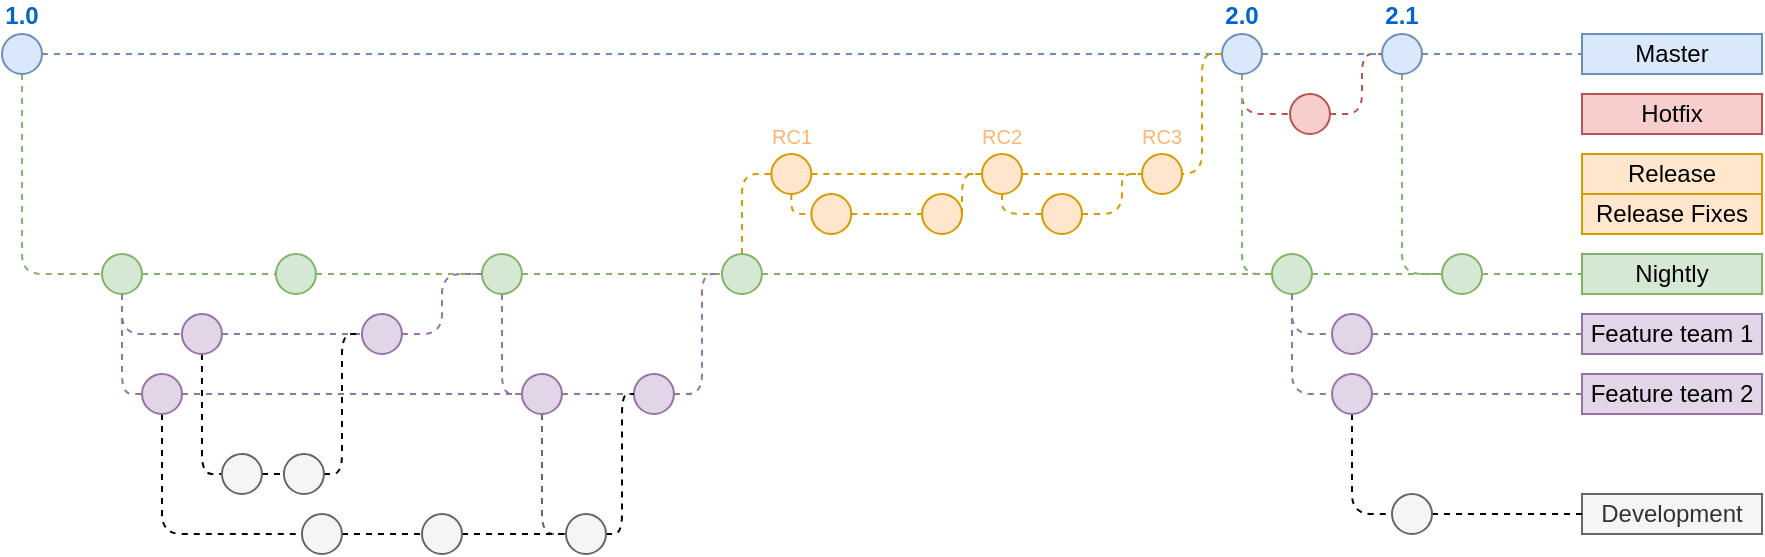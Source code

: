 <mxfile version="22.0.8" type="github">
  <diagram id="yPxyJZ8AM_hMuL3Unpa9" name="gitflow">
    <mxGraphModel dx="1794" dy="1084" grid="1" gridSize="10" guides="1" tooltips="1" connect="1" arrows="1" fold="1" page="1" pageScale="1" pageWidth="850" pageHeight="1100" math="0" shadow="0">
      <root>
        <mxCell id="0" />
        <mxCell id="1" parent="0" />
        <mxCell id="3" value="" style="endArrow=none;dashed=1;html=1;fillColor=#dae8fc;strokeColor=#6c8ebf;" parent="1" source="12" target="7" edge="1">
          <mxGeometry width="50" height="50" relative="1" as="geometry">
            <mxPoint x="40" y="70" as="sourcePoint" />
            <mxPoint x="720" y="70" as="targetPoint" />
          </mxGeometry>
        </mxCell>
        <mxCell id="22" style="edgeStyle=orthogonalEdgeStyle;rounded=1;orthogonalLoop=1;jettySize=auto;html=1;dashed=1;endArrow=none;endFill=0;fillColor=#d5e8d4;strokeColor=#82b366;" parent="1" source="4" target="21" edge="1">
          <mxGeometry relative="1" as="geometry">
            <Array as="points">
              <mxPoint x="40" y="180" />
            </Array>
          </mxGeometry>
        </mxCell>
        <mxCell id="4" value="1.0" style="ellipse;whiteSpace=wrap;html=1;aspect=fixed;fillColor=#dae8fc;strokeColor=#6c8ebf;fontStyle=1;labelPosition=center;verticalLabelPosition=top;align=center;verticalAlign=bottom;fontColor=#0066CC;" parent="1" vertex="1">
          <mxGeometry x="30" y="60" width="20" height="20" as="geometry" />
        </mxCell>
        <mxCell id="7" value="Master" style="text;html=1;strokeColor=#6c8ebf;fillColor=#dae8fc;align=center;verticalAlign=middle;whiteSpace=wrap;rounded=0;" parent="1" vertex="1">
          <mxGeometry x="820" y="60" width="90" height="20" as="geometry" />
        </mxCell>
        <mxCell id="8" value="" style="endArrow=none;dashed=1;html=1;fillColor=#f8cecc;strokeColor=#b85450;entryX=0;entryY=0.5;entryDx=0;entryDy=0;endFill=0;" parent="1" source="9" target="12" edge="1">
          <mxGeometry width="50" height="50" relative="1" as="geometry">
            <mxPoint x="40" y="150" as="sourcePoint" />
            <mxPoint x="600" y="122" as="targetPoint" />
            <Array as="points">
              <mxPoint x="710" y="100" />
              <mxPoint x="710" y="70" />
            </Array>
          </mxGeometry>
        </mxCell>
        <mxCell id="93" style="edgeStyle=orthogonalEdgeStyle;rounded=1;orthogonalLoop=1;jettySize=auto;html=1;dashed=1;endArrow=none;endFill=0;fontSize=12;fontColor=#FFB570;fillColor=#d5e8d4;strokeColor=#82b366;entryX=0;entryY=0.5;entryDx=0;entryDy=0;exitX=0.5;exitY=1;exitDx=0;exitDy=0;" parent="1" source="12" target="78" edge="1">
          <mxGeometry relative="1" as="geometry">
            <Array as="points">
              <mxPoint x="730" y="180" />
            </Array>
          </mxGeometry>
        </mxCell>
        <mxCell id="9" value="" style="ellipse;whiteSpace=wrap;html=1;aspect=fixed;fillColor=#f8cecc;strokeColor=#b85450;" parent="1" vertex="1">
          <mxGeometry x="674" y="90" width="20" height="20" as="geometry" />
        </mxCell>
        <mxCell id="12" value="2.1" style="ellipse;whiteSpace=wrap;html=1;aspect=fixed;fillColor=#dae8fc;strokeColor=#6c8ebf;fontStyle=1;labelPosition=center;verticalLabelPosition=top;align=center;verticalAlign=bottom;fontColor=#0066CC;" parent="1" vertex="1">
          <mxGeometry x="720" y="60" width="20" height="20" as="geometry" />
        </mxCell>
        <mxCell id="13" value="" style="endArrow=none;dashed=1;html=1;fillColor=#dae8fc;strokeColor=#6c8ebf;" parent="1" source="6" target="12" edge="1">
          <mxGeometry width="50" height="50" relative="1" as="geometry">
            <mxPoint x="50" y="70" as="sourcePoint" />
            <mxPoint x="700" y="70" as="targetPoint" />
          </mxGeometry>
        </mxCell>
        <mxCell id="19" style="edgeStyle=orthogonalEdgeStyle;rounded=1;orthogonalLoop=1;jettySize=auto;html=1;fillColor=#f8cecc;strokeColor=#b85450;dashed=1;endArrow=none;endFill=0;" parent="1" source="6" target="9" edge="1">
          <mxGeometry relative="1" as="geometry">
            <Array as="points">
              <mxPoint x="650" y="100" />
            </Array>
          </mxGeometry>
        </mxCell>
        <mxCell id="20" value="Hotfix" style="text;html=1;strokeColor=#b85450;fillColor=#f8cecc;align=center;verticalAlign=middle;whiteSpace=wrap;rounded=0;" parent="1" vertex="1">
          <mxGeometry x="820" y="90" width="90" height="20" as="geometry" />
        </mxCell>
        <mxCell id="23" style="edgeStyle=orthogonalEdgeStyle;rounded=1;orthogonalLoop=1;jettySize=auto;html=1;dashed=1;endArrow=none;endFill=0;fillColor=#d5e8d4;strokeColor=#82b366;" parent="1" source="78" target="24" edge="1">
          <mxGeometry relative="1" as="geometry">
            <mxPoint x="700" y="180" as="targetPoint" />
          </mxGeometry>
        </mxCell>
        <mxCell id="73" style="edgeStyle=orthogonalEdgeStyle;rounded=1;orthogonalLoop=1;jettySize=auto;html=1;dashed=1;endArrow=none;endFill=0;fontSize=10;fontColor=#FFB570;fillColor=#e1d5e7;strokeColor=#9673a6;" parent="1" source="21" target="51" edge="1">
          <mxGeometry relative="1" as="geometry">
            <Array as="points">
              <mxPoint x="90" y="190" />
            </Array>
          </mxGeometry>
        </mxCell>
        <mxCell id="172" style="edgeStyle=orthogonalEdgeStyle;rounded=1;orthogonalLoop=1;jettySize=auto;html=1;dashed=1;endArrow=none;endFill=0;fontSize=12;fontColor=#FFB570;fillColor=#e1d5e7;strokeColor=#9673a6;" parent="1" source="21" target="63" edge="1">
          <mxGeometry relative="1" as="geometry">
            <Array as="points">
              <mxPoint x="90" y="240" />
            </Array>
          </mxGeometry>
        </mxCell>
        <mxCell id="21" value="" style="ellipse;whiteSpace=wrap;html=1;aspect=fixed;fillColor=#d5e8d4;strokeColor=#82b366;" parent="1" vertex="1">
          <mxGeometry x="80" y="170" width="20" height="20" as="geometry" />
        </mxCell>
        <mxCell id="24" value="Nightly" style="text;html=1;strokeColor=#82b366;fillColor=#d5e8d4;align=center;verticalAlign=middle;whiteSpace=wrap;rounded=0;" parent="1" vertex="1">
          <mxGeometry x="820" y="170" width="90" height="20" as="geometry" />
        </mxCell>
        <mxCell id="25" value="" style="ellipse;whiteSpace=wrap;html=1;aspect=fixed;fillColor=#d5e8d4;strokeColor=#82b366;" parent="1" vertex="1">
          <mxGeometry x="166.97" y="170" width="20" height="20" as="geometry" />
        </mxCell>
        <mxCell id="26" style="edgeStyle=orthogonalEdgeStyle;rounded=1;orthogonalLoop=1;jettySize=auto;html=1;dashed=1;endArrow=none;endFill=0;fillColor=#d5e8d4;strokeColor=#82b366;" parent="1" source="21" target="25" edge="1">
          <mxGeometry relative="1" as="geometry">
            <mxPoint x="680" y="180" as="targetPoint" />
            <mxPoint x="110" y="180" as="sourcePoint" />
          </mxGeometry>
        </mxCell>
        <mxCell id="114" style="edgeStyle=orthogonalEdgeStyle;rounded=1;orthogonalLoop=1;jettySize=auto;html=1;dashed=1;endArrow=none;endFill=0;fontSize=12;fontColor=#FFB570;fillColor=#e1d5e7;strokeColor=#9673a6;entryX=0;entryY=0.5;entryDx=0;entryDy=0;" parent="1" source="27" target="65" edge="1">
          <mxGeometry relative="1" as="geometry">
            <Array as="points">
              <mxPoint x="280" y="240" />
            </Array>
          </mxGeometry>
        </mxCell>
        <mxCell id="27" value="" style="ellipse;whiteSpace=wrap;html=1;aspect=fixed;fillColor=#d5e8d4;strokeColor=#82b366;" parent="1" vertex="1">
          <mxGeometry x="269.97" y="170" width="20" height="20" as="geometry" />
        </mxCell>
        <mxCell id="28" style="edgeStyle=orthogonalEdgeStyle;rounded=1;orthogonalLoop=1;jettySize=auto;html=1;dashed=1;endArrow=none;endFill=0;fillColor=#d5e8d4;strokeColor=#82b366;" parent="1" source="25" target="27" edge="1">
          <mxGeometry relative="1" as="geometry">
            <mxPoint x="680" y="180" as="targetPoint" />
            <mxPoint x="240" y="180" as="sourcePoint" />
          </mxGeometry>
        </mxCell>
        <mxCell id="44" style="edgeStyle=orthogonalEdgeStyle;rounded=1;orthogonalLoop=1;jettySize=auto;html=1;dashed=1;endArrow=none;endFill=0;fontSize=10;fontColor=#FFB570;fillColor=#ffe6cc;strokeColor=#d79b00;" parent="1" source="29" target="39" edge="1">
          <mxGeometry relative="1" as="geometry">
            <Array as="points">
              <mxPoint x="400" y="130" />
            </Array>
          </mxGeometry>
        </mxCell>
        <mxCell id="29" value="" style="ellipse;whiteSpace=wrap;html=1;aspect=fixed;fillColor=#d5e8d4;strokeColor=#82b366;" parent="1" vertex="1">
          <mxGeometry x="389.97" y="170" width="20" height="20" as="geometry" />
        </mxCell>
        <mxCell id="30" style="edgeStyle=orthogonalEdgeStyle;rounded=1;orthogonalLoop=1;jettySize=auto;html=1;dashed=1;endArrow=none;endFill=0;fillColor=#d5e8d4;strokeColor=#82b366;" parent="1" source="27" target="29" edge="1">
          <mxGeometry relative="1" as="geometry">
            <mxPoint x="680" y="180" as="targetPoint" />
            <mxPoint x="370" y="180" as="sourcePoint" />
          </mxGeometry>
        </mxCell>
        <mxCell id="177" style="edgeStyle=orthogonalEdgeStyle;rounded=1;orthogonalLoop=1;jettySize=auto;html=1;entryX=0;entryY=0.5;entryDx=0;entryDy=0;dashed=1;fillColor=#d5e8d4;strokeColor=#82b366;endArrow=none;endFill=0;" parent="1" source="6" target="92" edge="1">
          <mxGeometry relative="1" as="geometry">
            <Array as="points">
              <mxPoint x="650" y="180" />
            </Array>
          </mxGeometry>
        </mxCell>
        <mxCell id="6" value="2.0" style="ellipse;whiteSpace=wrap;html=1;aspect=fixed;fillColor=#dae8fc;strokeColor=#6c8ebf;fontStyle=1;labelPosition=center;verticalLabelPosition=top;align=center;verticalAlign=bottom;fontColor=#0066CC;" parent="1" vertex="1">
          <mxGeometry x="640" y="60" width="20" height="20" as="geometry" />
        </mxCell>
        <mxCell id="35" value="" style="endArrow=none;dashed=1;html=1;fillColor=#dae8fc;strokeColor=#6c8ebf;" parent="1" source="4" target="6" edge="1">
          <mxGeometry width="50" height="50" relative="1" as="geometry">
            <mxPoint x="50.0" y="70" as="sourcePoint" />
            <mxPoint x="690" y="70" as="targetPoint" />
            <Array as="points" />
          </mxGeometry>
        </mxCell>
        <mxCell id="43" style="edgeStyle=orthogonalEdgeStyle;rounded=1;orthogonalLoop=1;jettySize=auto;html=1;dashed=1;endArrow=none;endFill=0;fontSize=10;fontColor=#FFB570;fillColor=#ffe6cc;strokeColor=#d79b00;" parent="1" source="36" target="6" edge="1">
          <mxGeometry relative="1" as="geometry">
            <Array as="points">
              <mxPoint x="630" y="130" />
              <mxPoint x="630" y="70" />
            </Array>
          </mxGeometry>
        </mxCell>
        <mxCell id="162" style="edgeStyle=orthogonalEdgeStyle;rounded=1;orthogonalLoop=1;jettySize=auto;html=1;dashed=1;endArrow=none;endFill=0;fontSize=12;fontColor=#FFB570;entryX=0;entryY=0.5;entryDx=0;entryDy=0;fillColor=#ffe6cc;strokeColor=#d79b00;" parent="1" source="36" target="159" edge="1">
          <mxGeometry relative="1" as="geometry">
            <Array as="points">
              <mxPoint x="530" y="150" />
            </Array>
          </mxGeometry>
        </mxCell>
        <mxCell id="36" value="RC2" style="ellipse;whiteSpace=wrap;html=1;aspect=fixed;fontSize=10;labelPosition=center;verticalLabelPosition=top;align=center;verticalAlign=bottom;fillColor=#ffe6cc;strokeColor=#d79b00;fontColor=#FFB570;" parent="1" vertex="1">
          <mxGeometry x="520" y="120" width="20" height="20" as="geometry" />
        </mxCell>
        <mxCell id="41" style="edgeStyle=orthogonalEdgeStyle;rounded=1;orthogonalLoop=1;jettySize=auto;html=1;dashed=1;endArrow=none;endFill=0;fontSize=10;fontColor=#FFB570;fillColor=#ffe6cc;strokeColor=#d79b00;" parent="1" source="39" target="36" edge="1">
          <mxGeometry relative="1" as="geometry" />
        </mxCell>
        <mxCell id="39" value="RC1" style="ellipse;whiteSpace=wrap;html=1;aspect=fixed;fontSize=10;labelPosition=center;verticalLabelPosition=top;align=center;verticalAlign=bottom;fillColor=#ffe6cc;strokeColor=#d79b00;fontColor=#FFB570;" parent="1" vertex="1">
          <mxGeometry x="414.66" y="120" width="20" height="20" as="geometry" />
        </mxCell>
        <mxCell id="42" value="Release" style="text;html=1;strokeColor=#d79b00;fillColor=#ffe6cc;align=center;verticalAlign=middle;whiteSpace=wrap;rounded=0;fontSize=12;" parent="1" vertex="1">
          <mxGeometry x="820" y="120" width="90" height="20" as="geometry" />
        </mxCell>
        <mxCell id="74" style="edgeStyle=orthogonalEdgeStyle;rounded=1;orthogonalLoop=1;jettySize=auto;html=1;dashed=1;endArrow=none;endFill=0;fontSize=10;fontColor=#FFB570;fillColor=#e1d5e7;strokeColor=#9673a6;" parent="1" source="51" target="52" edge="1">
          <mxGeometry relative="1" as="geometry" />
        </mxCell>
        <mxCell id="147" style="edgeStyle=orthogonalEdgeStyle;rounded=1;orthogonalLoop=1;jettySize=auto;html=1;dashed=1;endArrow=none;endFill=0;fontSize=12;fontColor=#FFB570;jumpStyle=arc;jumpSize=6;" parent="1" source="51" target="69" edge="1">
          <mxGeometry relative="1" as="geometry">
            <Array as="points">
              <mxPoint x="130" y="280" />
            </Array>
          </mxGeometry>
        </mxCell>
        <mxCell id="76" style="edgeStyle=orthogonalEdgeStyle;rounded=1;orthogonalLoop=1;jettySize=auto;html=1;dashed=1;endArrow=none;endFill=0;fontSize=10;fontColor=#FFB570;fillColor=#e1d5e7;strokeColor=#9673a6;entryX=0;entryY=0.5;entryDx=0;entryDy=0;" parent="1" source="52" target="27" edge="1">
          <mxGeometry relative="1" as="geometry">
            <Array as="points">
              <mxPoint x="250" y="210" />
              <mxPoint x="250" y="180" />
            </Array>
          </mxGeometry>
        </mxCell>
        <mxCell id="52" value="" style="ellipse;whiteSpace=wrap;html=1;aspect=fixed;fontSize=10;fillColor=#e1d5e7;strokeColor=#9673a6;" parent="1" vertex="1">
          <mxGeometry x="209.97" y="200" width="20" height="20" as="geometry" />
        </mxCell>
        <mxCell id="152" style="edgeStyle=orthogonalEdgeStyle;rounded=1;orthogonalLoop=1;jettySize=auto;html=1;dashed=1;endArrow=none;endFill=0;fontSize=12;fontColor=#FFB570;" parent="1" source="63" target="89" edge="1">
          <mxGeometry relative="1" as="geometry">
            <Array as="points">
              <mxPoint x="110" y="310" />
            </Array>
          </mxGeometry>
        </mxCell>
        <mxCell id="63" value="" style="ellipse;whiteSpace=wrap;html=1;aspect=fixed;fontSize=10;fillColor=#e1d5e7;strokeColor=#9673a6;" parent="1" vertex="1">
          <mxGeometry x="100" y="230" width="20" height="20" as="geometry" />
        </mxCell>
        <mxCell id="99" style="edgeStyle=orthogonalEdgeStyle;rounded=1;orthogonalLoop=1;jettySize=auto;html=1;dashed=1;endArrow=none;endFill=0;fontSize=12;fontColor=#FFB570;fillColor=#e1d5e7;strokeColor=#9673a6;" parent="1" source="65" target="71" edge="1">
          <mxGeometry relative="1" as="geometry" />
        </mxCell>
        <mxCell id="156" style="edgeStyle=orthogonalEdgeStyle;rounded=1;orthogonalLoop=1;jettySize=auto;html=1;dashed=1;endArrow=none;endFill=0;fontSize=12;fontColor=#FFB570;fillColor=#f5f5f5;strokeColor=#666666;" parent="1" source="65" target="91" edge="1">
          <mxGeometry relative="1" as="geometry">
            <Array as="points">
              <mxPoint x="300" y="310" />
            </Array>
          </mxGeometry>
        </mxCell>
        <mxCell id="65" value="" style="ellipse;whiteSpace=wrap;html=1;aspect=fixed;fontSize=10;fillColor=#e1d5e7;strokeColor=#9673a6;" parent="1" vertex="1">
          <mxGeometry x="289.97" y="230" width="20" height="20" as="geometry" />
        </mxCell>
        <mxCell id="118" style="edgeStyle=orthogonalEdgeStyle;rounded=1;orthogonalLoop=1;jettySize=auto;html=1;exitX=1;exitY=0.5;exitDx=0;exitDy=0;entryX=0;entryY=0.5;entryDx=0;entryDy=0;dashed=1;endArrow=none;endFill=0;fontSize=12;fontColor=#FFB570;" parent="1" source="69" target="88" edge="1">
          <mxGeometry relative="1" as="geometry" />
        </mxCell>
        <mxCell id="69" value="" style="ellipse;whiteSpace=wrap;html=1;aspect=fixed;fontSize=10;fontColor=#333333;fillColor=#f5f5f5;strokeColor=#666666;" parent="1" vertex="1">
          <mxGeometry x="139.97" y="270" width="20" height="20" as="geometry" />
        </mxCell>
        <mxCell id="100" style="edgeStyle=orthogonalEdgeStyle;rounded=1;orthogonalLoop=1;jettySize=auto;html=1;dashed=1;endArrow=none;endFill=0;fontSize=12;fontColor=#FFB570;fillColor=#e1d5e7;strokeColor=#9673a6;entryX=0;entryY=0.5;entryDx=0;entryDy=0;" parent="1" source="71" target="29" edge="1">
          <mxGeometry relative="1" as="geometry">
            <mxPoint x="400" y="190" as="targetPoint" />
            <Array as="points">
              <mxPoint x="380" y="240" />
              <mxPoint x="380" y="180" />
            </Array>
          </mxGeometry>
        </mxCell>
        <mxCell id="71" value="" style="ellipse;whiteSpace=wrap;html=1;aspect=fixed;fontSize=10;fillColor=#e1d5e7;strokeColor=#9673a6;" parent="1" vertex="1">
          <mxGeometry x="345.97" y="230" width="20" height="20" as="geometry" />
        </mxCell>
        <mxCell id="82" style="edgeStyle=orthogonalEdgeStyle;rounded=1;orthogonalLoop=1;jettySize=auto;html=1;dashed=1;endArrow=none;endFill=0;fillColor=#d5e8d4;strokeColor=#82b366;" parent="1" source="29" target="92" edge="1">
          <mxGeometry relative="1" as="geometry">
            <mxPoint x="500" y="160" as="targetPoint" />
            <mxPoint x="460" y="160" as="sourcePoint" />
          </mxGeometry>
        </mxCell>
        <mxCell id="85" value="Feature team 1" style="text;html=1;strokeColor=#9673a6;fillColor=#e1d5e7;align=center;verticalAlign=middle;whiteSpace=wrap;rounded=0;" parent="1" vertex="1">
          <mxGeometry x="820" y="200" width="90" height="20" as="geometry" />
        </mxCell>
        <mxCell id="86" value="Feature team 2" style="text;html=1;strokeColor=#9673a6;fillColor=#e1d5e7;align=center;verticalAlign=middle;whiteSpace=wrap;rounded=0;" parent="1" vertex="1">
          <mxGeometry x="820" y="230" width="90" height="20" as="geometry" />
        </mxCell>
        <mxCell id="151" style="edgeStyle=orthogonalEdgeStyle;rounded=1;orthogonalLoop=1;jettySize=auto;html=1;dashed=1;endArrow=none;endFill=0;fontSize=12;fontColor=#FFB570;jumpStyle=arc;entryX=0;entryY=0.5;entryDx=0;entryDy=0;" parent="1" source="88" target="52" edge="1">
          <mxGeometry relative="1" as="geometry">
            <Array as="points">
              <mxPoint x="200" y="280" />
              <mxPoint x="200" y="210" />
            </Array>
          </mxGeometry>
        </mxCell>
        <mxCell id="88" value="" style="ellipse;whiteSpace=wrap;html=1;aspect=fixed;fontSize=10;fontColor=#333333;fillColor=#f5f5f5;strokeColor=#666666;" parent="1" vertex="1">
          <mxGeometry x="170.97" y="270" width="20" height="20" as="geometry" />
        </mxCell>
        <mxCell id="153" style="edgeStyle=orthogonalEdgeStyle;rounded=1;orthogonalLoop=1;jettySize=auto;html=1;dashed=1;endArrow=none;endFill=0;fontSize=12;fontColor=#FFB570;" parent="1" source="89" target="90" edge="1">
          <mxGeometry relative="1" as="geometry" />
        </mxCell>
        <mxCell id="89" value="" style="ellipse;whiteSpace=wrap;html=1;aspect=fixed;fontSize=10;fontColor=#333333;fillColor=#f5f5f5;strokeColor=#666666;" parent="1" vertex="1">
          <mxGeometry x="179.97" y="300" width="20" height="20" as="geometry" />
        </mxCell>
        <mxCell id="154" style="edgeStyle=orthogonalEdgeStyle;rounded=1;orthogonalLoop=1;jettySize=auto;html=1;dashed=1;endArrow=none;endFill=0;fontSize=12;fontColor=#FFB570;" parent="1" source="90" target="91" edge="1">
          <mxGeometry relative="1" as="geometry" />
        </mxCell>
        <mxCell id="90" value="" style="ellipse;whiteSpace=wrap;html=1;aspect=fixed;fontSize=10;fontColor=#333333;fillColor=#f5f5f5;strokeColor=#666666;" parent="1" vertex="1">
          <mxGeometry x="240.0" y="300" width="20" height="20" as="geometry" />
        </mxCell>
        <mxCell id="157" style="edgeStyle=orthogonalEdgeStyle;rounded=1;orthogonalLoop=1;jettySize=auto;html=1;dashed=1;endArrow=none;endFill=0;fontSize=12;fontColor=#FFB570;entryX=0;entryY=0.5;entryDx=0;entryDy=0;" parent="1" source="91" target="71" edge="1">
          <mxGeometry relative="1" as="geometry">
            <Array as="points">
              <mxPoint x="340" y="310" />
              <mxPoint x="340" y="240" />
            </Array>
          </mxGeometry>
        </mxCell>
        <mxCell id="91" value="" style="ellipse;whiteSpace=wrap;html=1;aspect=fixed;fontSize=10;fontColor=#333333;fillColor=#f5f5f5;strokeColor=#666666;" parent="1" vertex="1">
          <mxGeometry x="312" y="300" width="20" height="20" as="geometry" />
        </mxCell>
        <mxCell id="164" style="edgeStyle=orthogonalEdgeStyle;rounded=1;orthogonalLoop=1;jettySize=auto;html=1;dashed=1;endArrow=none;endFill=0;fontSize=12;fontColor=#FFB570;fillColor=#ffe6cc;strokeColor=#d79b00;" parent="1" source="95" target="103" edge="1">
          <mxGeometry relative="1" as="geometry" />
        </mxCell>
        <mxCell id="95" value="" style="ellipse;whiteSpace=wrap;html=1;aspect=fixed;fontSize=10;fillColor=#ffe6cc;strokeColor=#d79b00;" parent="1" vertex="1">
          <mxGeometry x="434.66" y="140" width="20" height="20" as="geometry" />
        </mxCell>
        <mxCell id="102" value="Development" style="text;html=1;strokeColor=#666666;fillColor=#f5f5f5;align=center;verticalAlign=middle;whiteSpace=wrap;rounded=0;fontColor=#333333;" parent="1" vertex="1">
          <mxGeometry x="820" y="290" width="90" height="20" as="geometry" />
        </mxCell>
        <mxCell id="108" style="edgeStyle=orthogonalEdgeStyle;rounded=1;orthogonalLoop=1;jettySize=auto;html=1;dashed=1;endArrow=none;endFill=0;fontSize=12;fontColor=#FFB570;fillColor=#ffe6cc;strokeColor=#d79b00;entryX=0;entryY=0.5;entryDx=0;entryDy=0;" parent="1" source="103" target="36" edge="1">
          <mxGeometry relative="1" as="geometry">
            <mxPoint x="490" y="100" as="targetPoint" />
            <Array as="points">
              <mxPoint x="510" y="150" />
              <mxPoint x="510" y="130" />
            </Array>
          </mxGeometry>
        </mxCell>
        <mxCell id="103" value="" style="ellipse;whiteSpace=wrap;html=1;aspect=fixed;fontSize=10;fillColor=#ffe6cc;strokeColor=#d79b00;" parent="1" vertex="1">
          <mxGeometry x="490" y="140" width="20" height="20" as="geometry" />
        </mxCell>
        <mxCell id="107" style="edgeStyle=orthogonalEdgeStyle;rounded=1;orthogonalLoop=1;jettySize=auto;html=1;dashed=1;endArrow=none;endFill=0;fontSize=12;fontColor=#FFB570;fillColor=#ffe6cc;strokeColor=#d79b00;" parent="1" source="39" target="95" edge="1">
          <mxGeometry relative="1" as="geometry">
            <mxPoint x="490" y="130" as="sourcePoint" />
            <mxPoint x="550" y="250" as="targetPoint" />
            <Array as="points">
              <mxPoint x="425" y="150" />
            </Array>
          </mxGeometry>
        </mxCell>
        <mxCell id="166" style="edgeStyle=orthogonalEdgeStyle;rounded=1;orthogonalLoop=1;jettySize=auto;html=1;dashed=1;endArrow=none;endFill=0;fontSize=12;fontColor=#FFB570;fillColor=#e1d5e7;strokeColor=#9673a6;" parent="1" source="92" target="165" edge="1">
          <mxGeometry relative="1" as="geometry">
            <Array as="points">
              <mxPoint x="675" y="210" />
            </Array>
          </mxGeometry>
        </mxCell>
        <mxCell id="169" style="edgeStyle=orthogonalEdgeStyle;rounded=1;orthogonalLoop=1;jettySize=auto;html=1;dashed=1;endArrow=none;endFill=0;fontSize=12;fontColor=#FFB570;fillColor=#e1d5e7;strokeColor=#9673a6;" parent="1" source="92" target="168" edge="1">
          <mxGeometry relative="1" as="geometry">
            <Array as="points">
              <mxPoint x="675" y="240" />
            </Array>
          </mxGeometry>
        </mxCell>
        <mxCell id="92" value="" style="ellipse;whiteSpace=wrap;html=1;aspect=fixed;fontSize=10;fillColor=#d5e8d4;strokeColor=#82b366;" parent="1" vertex="1">
          <mxGeometry x="664.97" y="170" width="20" height="20" as="geometry" />
        </mxCell>
        <mxCell id="116" style="edgeStyle=orthogonalEdgeStyle;rounded=1;orthogonalLoop=1;jettySize=auto;html=1;dashed=1;endArrow=none;endFill=0;fontSize=12;fontColor=#FFB570;fillColor=#e1d5e7;strokeColor=#9673a6;" parent="1" source="63" target="65" edge="1">
          <mxGeometry relative="1" as="geometry">
            <mxPoint x="159.97" y="260" as="sourcePoint" />
            <mxPoint x="209.97" y="260" as="targetPoint" />
          </mxGeometry>
        </mxCell>
        <mxCell id="125" value="Release Fixes" style="text;html=1;strokeColor=#d79b00;fillColor=#ffe6cc;align=center;verticalAlign=middle;whiteSpace=wrap;rounded=0;fontSize=12;" parent="1" vertex="1">
          <mxGeometry x="820" y="140" width="90" height="20" as="geometry" />
        </mxCell>
        <mxCell id="78" value="" style="ellipse;whiteSpace=wrap;html=1;aspect=fixed;fontSize=12;fillColor=#d5e8d4;strokeColor=#82b366;" parent="1" vertex="1">
          <mxGeometry x="750" y="170" width="20" height="20" as="geometry" />
        </mxCell>
        <mxCell id="146" style="edgeStyle=orthogonalEdgeStyle;rounded=1;orthogonalLoop=1;jettySize=auto;html=1;dashed=1;endArrow=none;endFill=0;fillColor=#d5e8d4;strokeColor=#82b366;" parent="1" source="92" target="78" edge="1">
          <mxGeometry relative="1" as="geometry">
            <mxPoint x="760" y="160" as="targetPoint" />
            <mxPoint x="670" y="160" as="sourcePoint" />
            <Array as="points" />
          </mxGeometry>
        </mxCell>
        <mxCell id="163" style="edgeStyle=orthogonalEdgeStyle;rounded=1;orthogonalLoop=1;jettySize=auto;html=1;entryX=0;entryY=0.5;entryDx=0;entryDy=0;dashed=1;endArrow=none;endFill=0;fontSize=12;fontColor=#FFB570;fillColor=#ffe6cc;strokeColor=#d79b00;" parent="1" source="159" target="160" edge="1">
          <mxGeometry relative="1" as="geometry" />
        </mxCell>
        <mxCell id="159" value="" style="ellipse;whiteSpace=wrap;html=1;aspect=fixed;fontSize=10;fillColor=#ffe6cc;strokeColor=#d79b00;" parent="1" vertex="1">
          <mxGeometry x="550" y="140" width="20" height="20" as="geometry" />
        </mxCell>
        <mxCell id="160" value="RC3" style="ellipse;whiteSpace=wrap;html=1;aspect=fixed;fontSize=10;fillColor=#ffe6cc;strokeColor=#d79b00;labelPosition=center;verticalLabelPosition=top;align=center;verticalAlign=bottom;fontColor=#FFB570;" parent="1" vertex="1">
          <mxGeometry x="600" y="120" width="20" height="20" as="geometry" />
        </mxCell>
        <mxCell id="167" style="edgeStyle=orthogonalEdgeStyle;rounded=1;orthogonalLoop=1;jettySize=auto;html=1;dashed=1;endArrow=none;endFill=0;fontSize=12;fontColor=#FFB570;fillColor=#e1d5e7;strokeColor=#9673a6;" parent="1" source="165" target="85" edge="1">
          <mxGeometry relative="1" as="geometry" />
        </mxCell>
        <mxCell id="165" value="" style="ellipse;whiteSpace=wrap;html=1;aspect=fixed;fontSize=12;fillColor=#e1d5e7;strokeColor=#9673a6;" parent="1" vertex="1">
          <mxGeometry x="695" y="200" width="20" height="20" as="geometry" />
        </mxCell>
        <mxCell id="170" style="edgeStyle=orthogonalEdgeStyle;rounded=1;orthogonalLoop=1;jettySize=auto;html=1;dashed=1;endArrow=none;endFill=0;fontSize=12;fontColor=#FFB570;fillColor=#e1d5e7;strokeColor=#9673a6;" parent="1" source="168" target="86" edge="1">
          <mxGeometry relative="1" as="geometry" />
        </mxCell>
        <mxCell id="174" style="edgeStyle=orthogonalEdgeStyle;rounded=1;orthogonalLoop=1;jettySize=auto;html=1;endArrow=none;endFill=0;dashed=1;" parent="1" source="168" target="173" edge="1">
          <mxGeometry relative="1" as="geometry">
            <Array as="points">
              <mxPoint x="705" y="300" />
            </Array>
          </mxGeometry>
        </mxCell>
        <mxCell id="168" value="" style="ellipse;whiteSpace=wrap;html=1;aspect=fixed;fontSize=12;fillColor=#e1d5e7;strokeColor=#9673a6;" parent="1" vertex="1">
          <mxGeometry x="695" y="230" width="20" height="20" as="geometry" />
        </mxCell>
        <mxCell id="51" value="" style="ellipse;whiteSpace=wrap;html=1;aspect=fixed;fontSize=10;fillColor=#e1d5e7;strokeColor=#9673a6;" parent="1" vertex="1">
          <mxGeometry x="119.97" y="200" width="20" height="20" as="geometry" />
        </mxCell>
        <mxCell id="175" style="edgeStyle=orthogonalEdgeStyle;rounded=1;orthogonalLoop=1;jettySize=auto;html=1;dashed=1;endArrow=none;endFill=0;" parent="1" source="173" target="102" edge="1">
          <mxGeometry relative="1" as="geometry" />
        </mxCell>
        <mxCell id="173" value="" style="ellipse;whiteSpace=wrap;html=1;aspect=fixed;fontSize=10;fontColor=#333333;fillColor=#f5f5f5;strokeColor=#666666;" parent="1" vertex="1">
          <mxGeometry x="725" y="290" width="20" height="20" as="geometry" />
        </mxCell>
      </root>
    </mxGraphModel>
  </diagram>
</mxfile>
